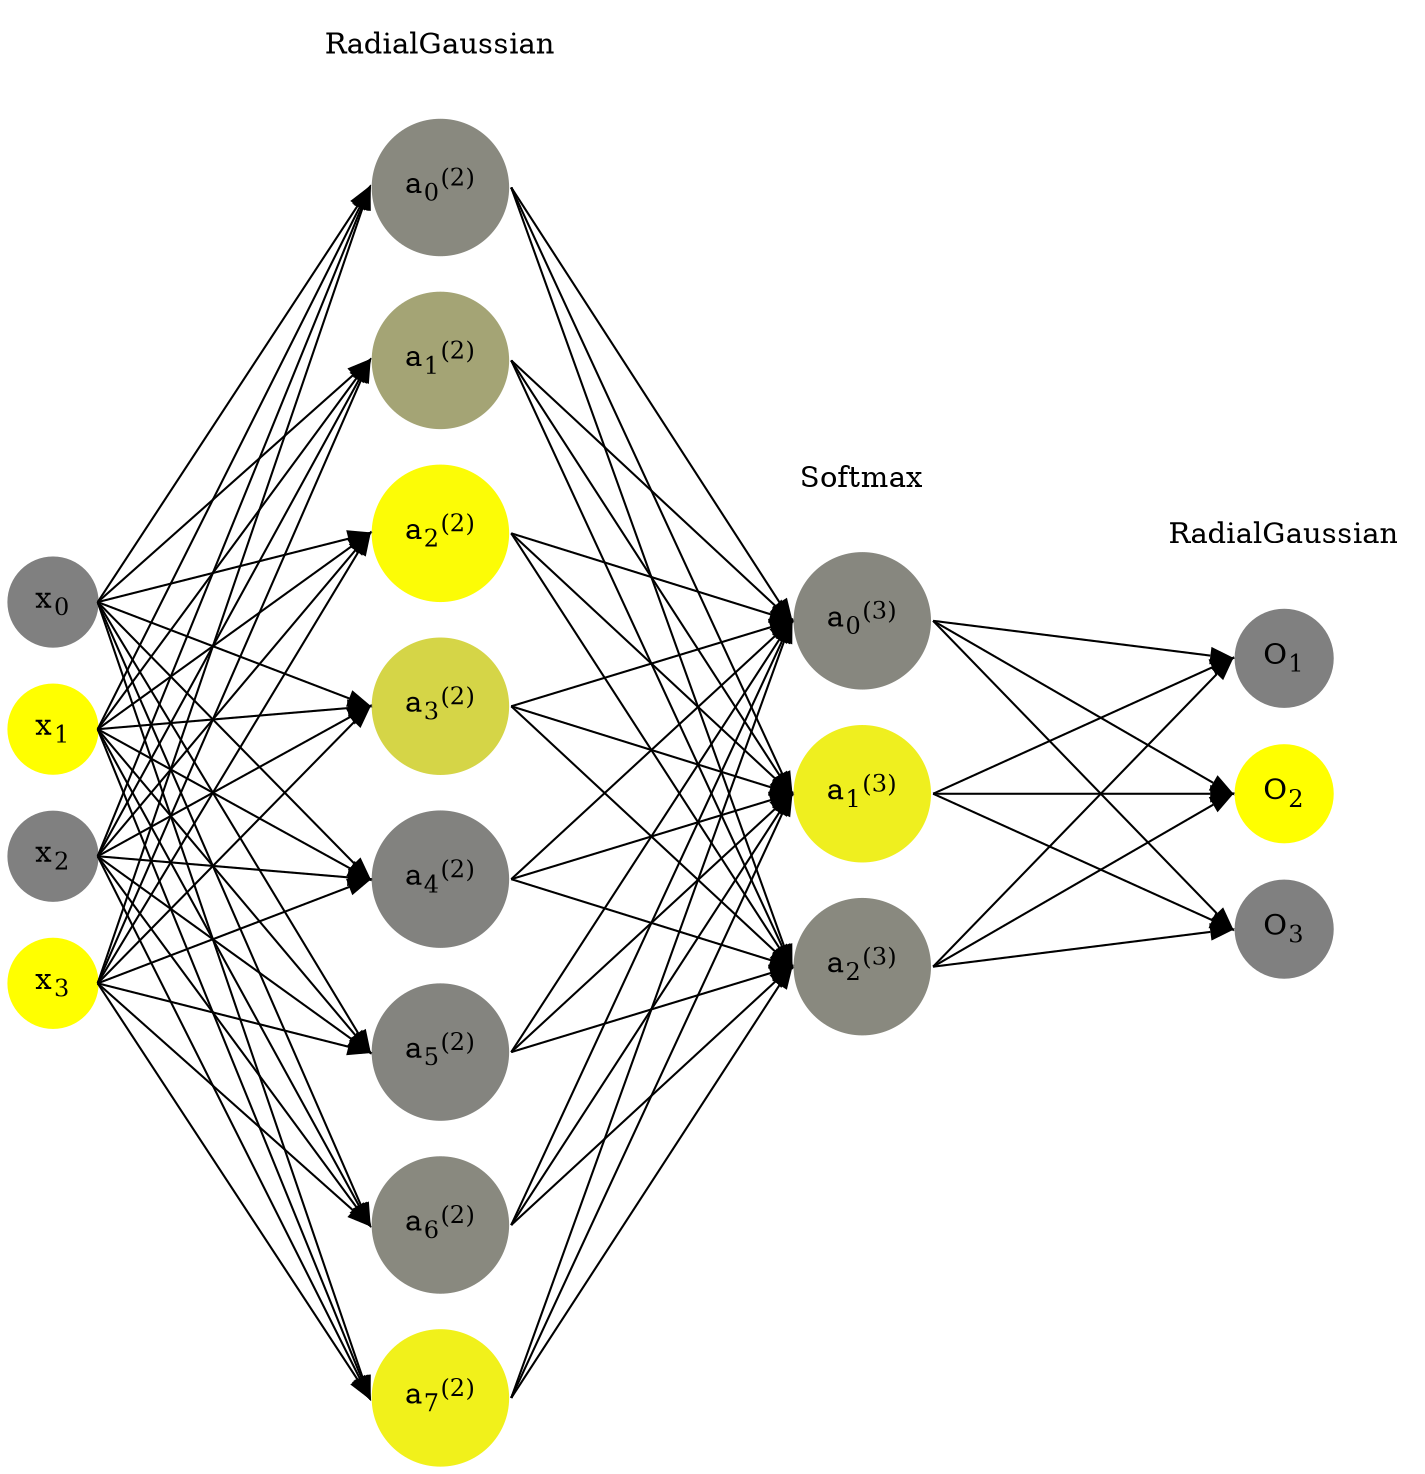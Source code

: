 digraph G {
	rankdir = LR;
	splines=false;
	edge[style=invis];
	ranksep= 1.4;
	{
	node [shape=circle, color="0.1667, 0.0, 0.5", style=filled, fillcolor="0.1667, 0.0, 0.5"];
	x0 [label=<x<sub>0</sub>>];
	}
	{
	node [shape=circle, color="0.1667, 1.0, 1.0", style=filled, fillcolor="0.1667, 1.0, 1.0"];
	x1 [label=<x<sub>1</sub>>];
	}
	{
	node [shape=circle, color="0.1667, 0.0, 0.5", style=filled, fillcolor="0.1667, 0.0, 0.5"];
	x2 [label=<x<sub>2</sub>>];
	}
	{
	node [shape=circle, color="0.1667, 1.0, 1.0", style=filled, fillcolor="0.1667, 1.0, 1.0"];
	x3 [label=<x<sub>3</sub>>];
	}
	{
	node [shape=circle, color="0.1667, 0.075981, 0.537991", style=filled, fillcolor="0.1667, 0.075981, 0.537991"];
	a02 [label=<a<sub>0</sub><sup>(2)</sup>>];
	}
	{
	node [shape=circle, color="0.1667, 0.282752, 0.641376", style=filled, fillcolor="0.1667, 0.282752, 0.641376"];
	a12 [label=<a<sub>1</sub><sup>(2)</sup>>];
	}
	{
	node [shape=circle, color="0.1667, 0.974369, 0.987184", style=filled, fillcolor="0.1667, 0.974369, 0.987184"];
	a22 [label=<a<sub>2</sub><sup>(2)</sup>>];
	}
	{
	node [shape=circle, color="0.1667, 0.666949, 0.833474", style=filled, fillcolor="0.1667, 0.666949, 0.833474"];
	a32 [label=<a<sub>3</sub><sup>(2)</sup>>];
	}
	{
	node [shape=circle, color="0.1667, 0.019552, 0.509776", style=filled, fillcolor="0.1667, 0.019552, 0.509776"];
	a42 [label=<a<sub>4</sub><sup>(2)</sup>>];
	}
	{
	node [shape=circle, color="0.1667, 0.033233, 0.516617", style=filled, fillcolor="0.1667, 0.033233, 0.516617"];
	a52 [label=<a<sub>5</sub><sup>(2)</sup>>];
	}
	{
	node [shape=circle, color="0.1667, 0.077193, 0.538597", style=filled, fillcolor="0.1667, 0.077193, 0.538597"];
	a62 [label=<a<sub>6</sub><sup>(2)</sup>>];
	}
	{
	node [shape=circle, color="0.1667, 0.885013, 0.942507", style=filled, fillcolor="0.1667, 0.885013, 0.942507"];
	a72 [label=<a<sub>7</sub><sup>(2)</sup>>];
	}
	{
	node [shape=circle, color="0.1667, 0.057830, 0.528915", style=filled, fillcolor="0.1667, 0.057830, 0.528915"];
	a03 [label=<a<sub>0</sub><sup>(3)</sup>>];
	}
	{
	node [shape=circle, color="0.1667, 0.868387, 0.934194", style=filled, fillcolor="0.1667, 0.868387, 0.934194"];
	a13 [label=<a<sub>1</sub><sup>(3)</sup>>];
	}
	{
	node [shape=circle, color="0.1667, 0.073783, 0.536892", style=filled, fillcolor="0.1667, 0.073783, 0.536892"];
	a23 [label=<a<sub>2</sub><sup>(3)</sup>>];
	}
	{
	node [shape=circle, color="0.1667, 0.0, 0.5", style=filled, fillcolor="0.1667, 0.0, 0.5"];
	O1 [label=<O<sub>1</sub>>];
	}
	{
	node [shape=circle, color="0.1667, 1.0, 1.0", style=filled, fillcolor="0.1667, 1.0, 1.0"];
	O2 [label=<O<sub>2</sub>>];
	}
	{
	node [shape=circle, color="0.1667, 0.0, 0.5", style=filled, fillcolor="0.1667, 0.0, 0.5"];
	O3 [label=<O<sub>3</sub>>];
	}
	{
	rank=same;
	x0->x1->x2->x3;
	}
	{
	rank=same;
	a02->a12->a22->a32->a42->a52->a62->a72;
	}
	{
	rank=same;
	a03->a13->a23;
	}
	{
	rank=same;
	O1->O2->O3;
	}
	l1 [shape=plaintext,label="RadialGaussian"];
	l1->a02;
	{rank=same; l1;a02};
	l2 [shape=plaintext,label="Softmax"];
	l2->a03;
	{rank=same; l2;a03};
	l3 [shape=plaintext,label="RadialGaussian"];
	l3->O1;
	{rank=same; l3;O1};
edge[style=solid, tailport=e, headport=w];
	{x0;x1;x2;x3} -> {a02;a12;a22;a32;a42;a52;a62;a72};
	{a02;a12;a22;a32;a42;a52;a62;a72} -> {a03;a13;a23};
	{a03;a13;a23} -> {O1,O2,O3};
}